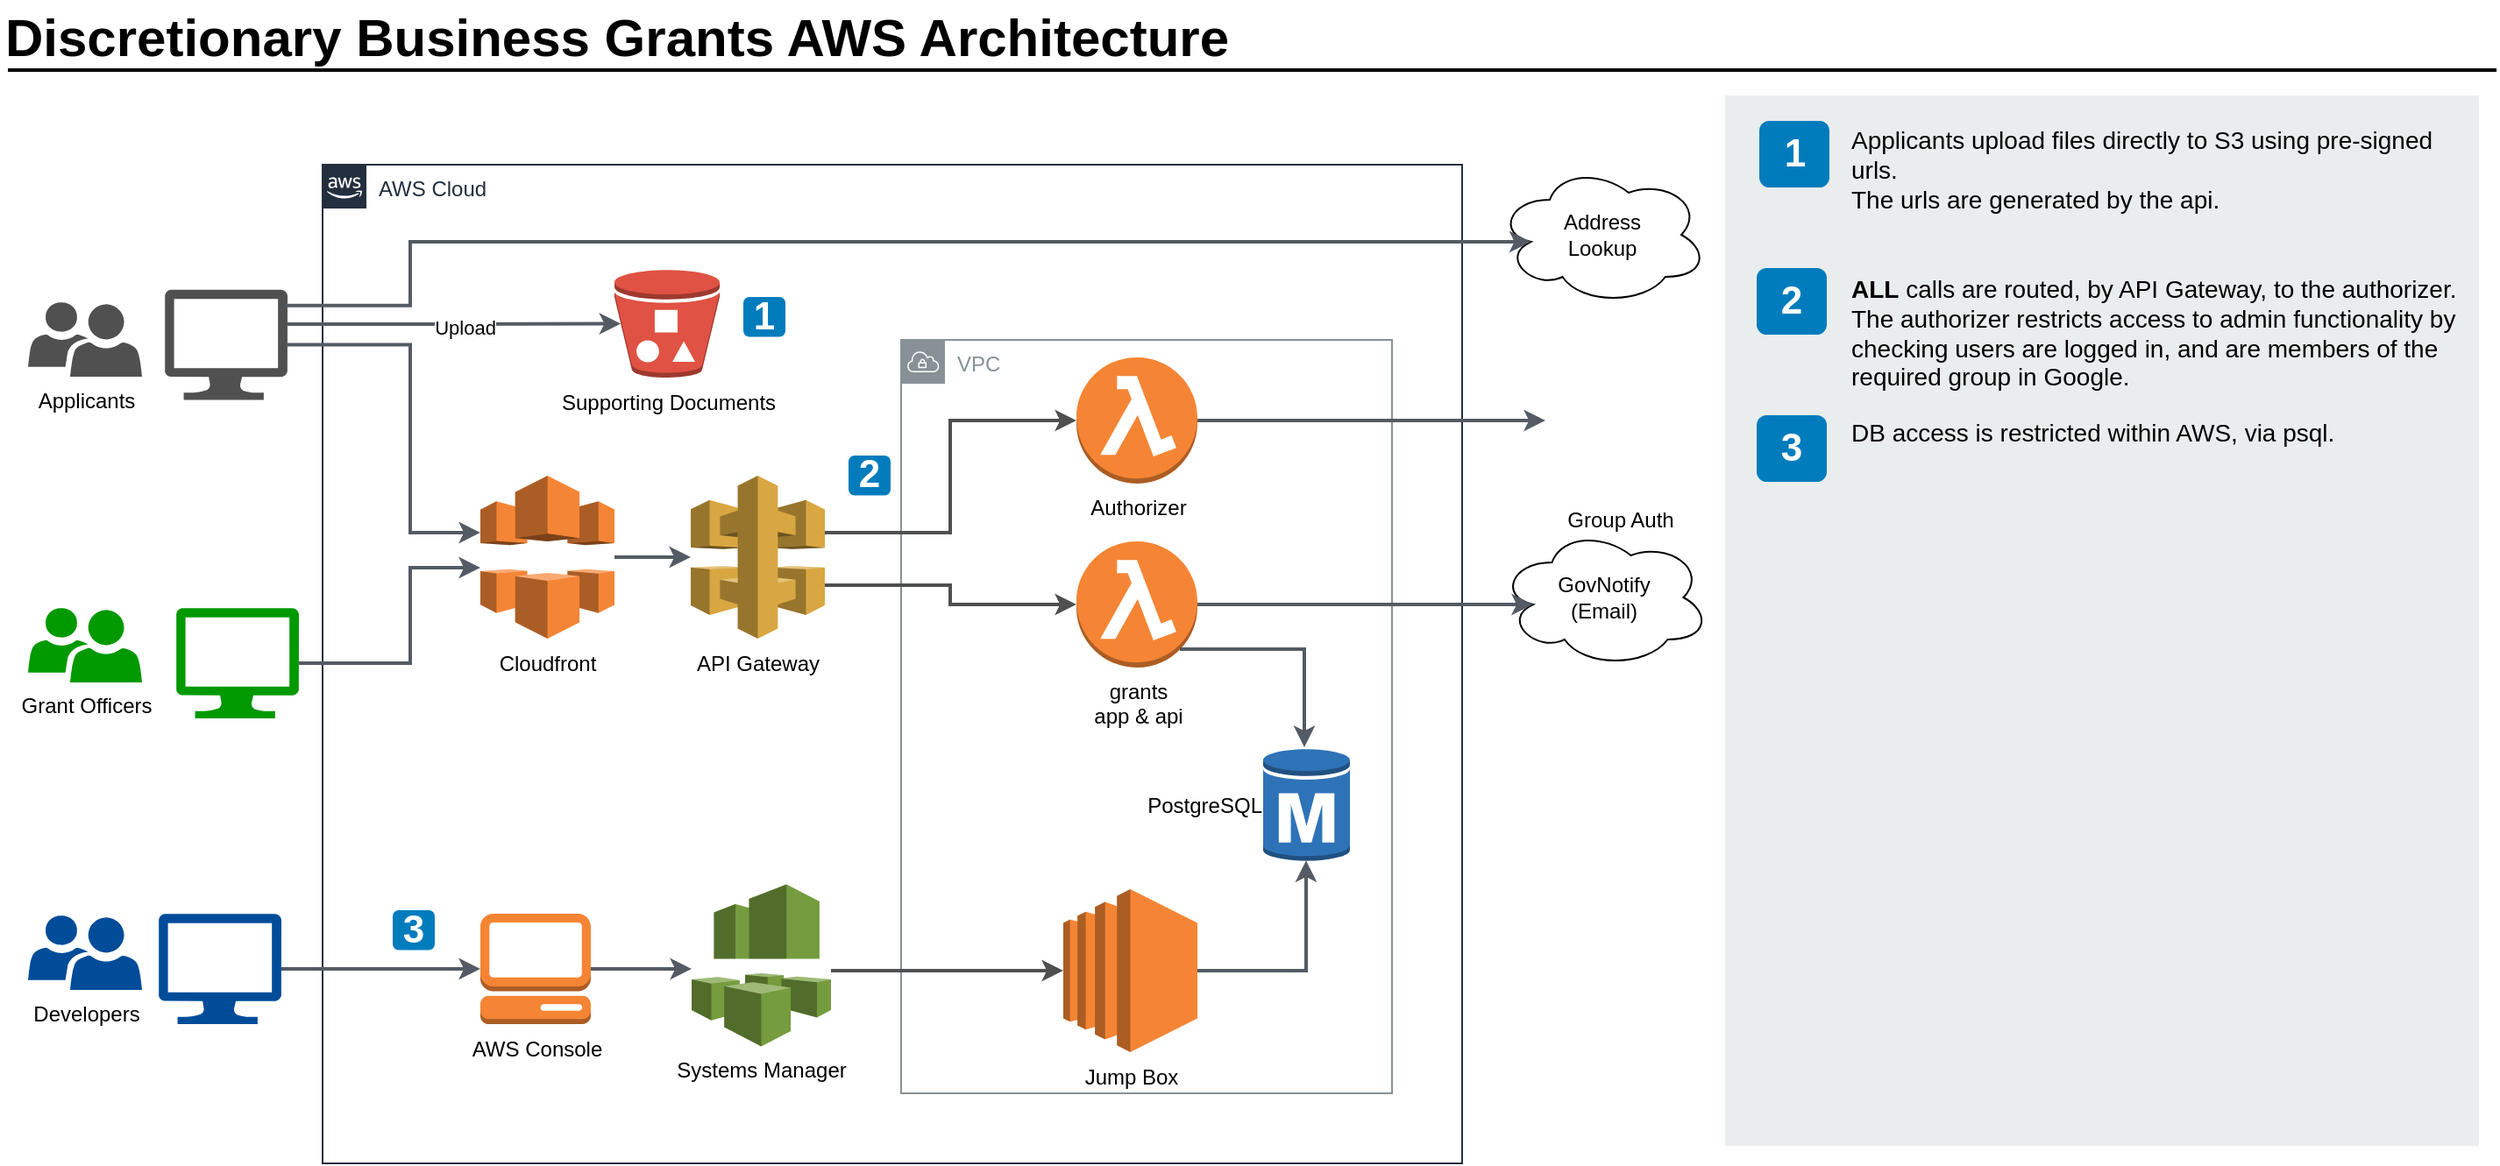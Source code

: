 <mxfile version="13.3.7" type="device"><diagram id="Ht1M8jgEwFfnCIfOTk4-" name="Page-1"><mxGraphModel dx="2062" dy="1164" grid="1" gridSize="10" guides="1" tooltips="1" connect="1" arrows="1" fold="1" page="1" pageScale="1" pageWidth="827" pageHeight="1169" math="0" shadow="0"><root><mxCell id="0"/><mxCell id="1" parent="0"/><mxCell id="jZVaUwOg5UY3L9NAnvdq-71" value="AWS Cloud" style="points=[[0,0],[0.25,0],[0.5,0],[0.75,0],[1,0],[1,0.25],[1,0.5],[1,0.75],[1,1],[0.75,1],[0.5,1],[0.25,1],[0,1],[0,0.75],[0,0.5],[0,0.25]];outlineConnect=0;gradientColor=none;html=1;whiteSpace=wrap;fontSize=12;fontStyle=0;shape=mxgraph.aws4.group;grIcon=mxgraph.aws4.group_aws_cloud_alt;strokeColor=#232F3E;fillColor=none;verticalAlign=top;align=left;spacingLeft=30;fontColor=#232F3E;dashed=0;labelBackgroundColor=none;" parent="1" vertex="1"><mxGeometry x="220" y="120" width="650" height="570" as="geometry"/></mxCell><mxCell id="-VrpMOH5l4xPmpPN128O-1" value="VPC" style="outlineConnect=0;gradientColor=none;html=1;whiteSpace=wrap;fontSize=12;fontStyle=0;shape=mxgraph.aws4.group;grIcon=mxgraph.aws4.group_vpc;strokeColor=#879196;fillColor=none;verticalAlign=top;align=left;spacingLeft=30;fontColor=#879196;dashed=0;" vertex="1" parent="1"><mxGeometry x="550" y="220" width="280" height="430" as="geometry"/></mxCell><mxCell id="jZVaUwOg5UY3L9NAnvdq-110" style="edgeStyle=elbowEdgeStyle;rounded=0;orthogonalLoop=1;jettySize=auto;html=1;endArrow=classic;endFill=1;strokeColor=#545B64;strokeWidth=2;fontSize=14;exitX=1;exitY=0.5;exitDx=0;exitDy=0;exitPerimeter=0;" parent="1" source="qluWagisSRaUKd1IlrJx-12" target="4of6eZEqvKhnvOZZNbBd-3" edge="1"><mxGeometry relative="1" as="geometry"><mxPoint x="240" y="418" as="sourcePoint"/><Array as="points"><mxPoint x="270" y="330"/><mxPoint x="270" y="340"/><mxPoint x="270" y="298"/></Array></mxGeometry></mxCell><mxCell id="jZVaUwOg5UY3L9NAnvdq-158" style="edgeStyle=elbowEdgeStyle;rounded=0;orthogonalLoop=1;jettySize=auto;html=1;endArrow=classic;endFill=1;strokeColor=#545B64;strokeWidth=2;fontSize=14;entryX=0.06;entryY=0.5;entryDx=0;entryDy=0;entryPerimeter=0;" parent="1" source="qluWagisSRaUKd1IlrJx-12" target="qluWagisSRaUKd1IlrJx-1" edge="1"><mxGeometry relative="1" as="geometry"><mxPoint x="240" y="382" as="sourcePoint"/><mxPoint x="830" y="194" as="targetPoint"/><Array as="points"><mxPoint x="290" y="211"/></Array></mxGeometry></mxCell><mxCell id="qluWagisSRaUKd1IlrJx-15" value="&lt;div&gt;Upload&lt;br&gt;&lt;/div&gt;" style="edgeLabel;html=1;align=center;verticalAlign=middle;resizable=0;points=[];" parent="jZVaUwOg5UY3L9NAnvdq-158" vertex="1" connectable="0"><mxGeometry x="0.061" y="-2" relative="1" as="geometry"><mxPoint as="offset"/></mxGeometry></mxCell><mxCell id="-QjtrjUzRDEMRZ5MF8oH-46" value="" style="rounded=0;whiteSpace=wrap;html=1;fillColor=#EAEDED;fontSize=22;fontColor=#FFFFFF;strokeColor=none;labelBackgroundColor=none;" parent="1" vertex="1"><mxGeometry x="1020" y="80.5" width="430" height="599.5" as="geometry"/></mxCell><mxCell id="-QjtrjUzRDEMRZ5MF8oH-36" value="1" style="rounded=1;whiteSpace=wrap;html=1;fillColor=#007CBD;strokeColor=none;fontColor=#FFFFFF;fontStyle=1;fontSize=22;labelBackgroundColor=none;" parent="1" vertex="1"><mxGeometry x="1039.5" y="95" width="40" height="38" as="geometry"/></mxCell><mxCell id="-QjtrjUzRDEMRZ5MF8oH-37" value="2" style="rounded=1;whiteSpace=wrap;html=1;fillColor=#007CBD;strokeColor=none;fontColor=#FFFFFF;fontStyle=1;fontSize=22;labelBackgroundColor=none;" parent="1" vertex="1"><mxGeometry x="1038" y="179" width="40" height="38" as="geometry"/></mxCell><mxCell id="-QjtrjUzRDEMRZ5MF8oH-38" value="3" style="rounded=1;whiteSpace=wrap;html=1;fillColor=#007CBD;strokeColor=none;fontColor=#FFFFFF;fontStyle=1;fontSize=22;labelBackgroundColor=none;" parent="1" vertex="1"><mxGeometry x="1038" y="263" width="40" height="38" as="geometry"/></mxCell><mxCell id="-QjtrjUzRDEMRZ5MF8oH-47" value="Discretionary Business Grants AWS Architecture" style="text;html=1;resizable=0;points=[];autosize=1;align=left;verticalAlign=top;spacingTop=-4;fontSize=30;fontStyle=1;labelBackgroundColor=none;" parent="1" vertex="1"><mxGeometry x="36.5" y="26.5" width="720" height="40" as="geometry"/></mxCell><mxCell id="SCVMTBWpLvtzJIhz15lM-1" value="" style="line;strokeWidth=2;html=1;fontSize=14;labelBackgroundColor=none;" parent="1" vertex="1"><mxGeometry x="40.5" y="65.5" width="1419.5" height="1" as="geometry"/></mxCell><mxCell id="SCVMTBWpLvtzJIhz15lM-6" value="&lt;span&gt;Applicants upload files directly to S3 using pre-signed urls.&lt;br&gt;The urls are generated by the api.&lt;br&gt;&lt;/span&gt;" style="text;html=1;align=left;verticalAlign=top;spacingTop=-4;fontSize=14;labelBackgroundColor=none;whiteSpace=wrap;" parent="1" vertex="1"><mxGeometry x="1090" y="94.5" width="350" height="75" as="geometry"/></mxCell><mxCell id="SCVMTBWpLvtzJIhz15lM-7" value="&lt;b&gt;ALL&lt;/b&gt; calls are routed, by API Gateway, to the authorizer.&lt;br&gt;The authorizer restricts access to admin functionality by checking users are logged in, and are members of the required group in Google. " style="text;html=1;align=left;verticalAlign=top;spacingTop=-4;fontSize=14;labelBackgroundColor=none;whiteSpace=wrap;" parent="1" vertex="1"><mxGeometry x="1090" y="179.5" width="350" height="75" as="geometry"/></mxCell><mxCell id="SCVMTBWpLvtzJIhz15lM-9" value="&lt;span&gt;DB access is restricted within AWS, via psql.&lt;br&gt;&lt;/span&gt;" style="text;html=1;align=left;verticalAlign=top;spacingTop=-4;fontSize=14;labelBackgroundColor=none;whiteSpace=wrap;" parent="1" vertex="1"><mxGeometry x="1090" y="261.5" width="350" height="75" as="geometry"/></mxCell><mxCell id="jZVaUwOg5UY3L9NAnvdq-102" value="2" style="rounded=1;whiteSpace=wrap;html=1;fillColor=#007CBD;strokeColor=none;fontColor=#FFFFFF;fontStyle=1;fontSize=22;labelBackgroundColor=none;aspect=fixed;" parent="1" vertex="1"><mxGeometry x="520" y="285.95" width="24" height="22.8" as="geometry"/></mxCell><mxCell id="4of6eZEqvKhnvOZZNbBd-3" value="&lt;div&gt;Cloudfront&lt;/div&gt;" style="outlineConnect=0;dashed=0;verticalLabelPosition=bottom;verticalAlign=top;align=center;html=1;shape=mxgraph.aws3.cloudfront;fillColor=#F58536;gradientColor=none;" parent="1" vertex="1"><mxGeometry x="310" y="297.5" width="76.5" height="93" as="geometry"/></mxCell><mxCell id="-VrpMOH5l4xPmpPN128O-3" style="edgeStyle=orthogonalEdgeStyle;rounded=0;orthogonalLoop=1;jettySize=auto;html=1;strokeColor=#505050;strokeWidth=2;" edge="1" parent="1" source="4of6eZEqvKhnvOZZNbBd-4" target="4of6eZEqvKhnvOZZNbBd-5"><mxGeometry relative="1" as="geometry"><Array as="points"><mxPoint x="578" y="330"/><mxPoint x="578" y="266"/></Array></mxGeometry></mxCell><mxCell id="-VrpMOH5l4xPmpPN128O-4" style="edgeStyle=orthogonalEdgeStyle;rounded=0;orthogonalLoop=1;jettySize=auto;html=1;entryX=0;entryY=0.5;entryDx=0;entryDy=0;entryPerimeter=0;strokeColor=#505050;strokeWidth=2;" edge="1" parent="1" source="4of6eZEqvKhnvOZZNbBd-4" target="4of6eZEqvKhnvOZZNbBd-6"><mxGeometry relative="1" as="geometry"><Array as="points"><mxPoint x="578" y="360"/><mxPoint x="578" y="371"/></Array></mxGeometry></mxCell><mxCell id="4of6eZEqvKhnvOZZNbBd-4" value="&lt;div&gt;API Gateway&lt;/div&gt;" style="outlineConnect=0;dashed=0;verticalLabelPosition=bottom;verticalAlign=top;align=center;html=1;shape=mxgraph.aws3.api_gateway;fillColor=#D9A741;gradientColor=none;" parent="1" vertex="1"><mxGeometry x="430" y="297.5" width="76.5" height="93" as="geometry"/></mxCell><mxCell id="4of6eZEqvKhnvOZZNbBd-5" value="&lt;div&gt;Authorizer&lt;/div&gt;" style="outlineConnect=0;dashed=0;verticalLabelPosition=bottom;verticalAlign=top;align=center;html=1;shape=mxgraph.aws3.lambda_function;fillColor=#F58534;gradientColor=none;" parent="1" vertex="1"><mxGeometry x="650" y="230" width="69" height="72" as="geometry"/></mxCell><mxCell id="4of6eZEqvKhnvOZZNbBd-6" value="grants&lt;br&gt;&lt;div&gt;app &amp;amp; api&lt;/div&gt;" style="outlineConnect=0;dashed=0;verticalLabelPosition=bottom;verticalAlign=top;align=center;html=1;shape=mxgraph.aws3.lambda_function;fillColor=#F58534;gradientColor=none;" parent="1" vertex="1"><mxGeometry x="650" y="335" width="69" height="72" as="geometry"/></mxCell><mxCell id="-VrpMOH5l4xPmpPN128O-6" style="edgeStyle=orthogonalEdgeStyle;rounded=0;orthogonalLoop=1;jettySize=auto;html=1;entryX=0;entryY=0.5;entryDx=0;entryDy=0;entryPerimeter=0;strokeColor=#505050;strokeWidth=2;" edge="1" parent="1" source="4of6eZEqvKhnvOZZNbBd-7" target="qluWagisSRaUKd1IlrJx-11"><mxGeometry relative="1" as="geometry"><Array as="points"><mxPoint x="550" y="580"/><mxPoint x="550" y="580"/></Array></mxGeometry></mxCell><mxCell id="4of6eZEqvKhnvOZZNbBd-7" value="&lt;div&gt;Systems Manager&lt;/div&gt;" style="outlineConnect=0;dashed=0;verticalLabelPosition=bottom;verticalAlign=top;align=center;html=1;shape=mxgraph.aws3.ec2_systems_manager;fillColor=#759C3E;gradientColor=none;" parent="1" vertex="1"><mxGeometry x="430.5" y="530.75" width="79.5" height="92.5" as="geometry"/></mxCell><mxCell id="4of6eZEqvKhnvOZZNbBd-8" value="PostgreSQL " style="outlineConnect=0;dashed=0;verticalLabelPosition=middle;verticalAlign=middle;align=right;html=1;shape=mxgraph.aws3.rds_db_instance;fillColor=#2E73B8;gradientColor=none;labelPosition=left;" parent="1" vertex="1"><mxGeometry x="756.5" y="452.5" width="49.5" height="66" as="geometry"/></mxCell><mxCell id="4of6eZEqvKhnvOZZNbBd-9" value="&lt;div&gt;Group Auth&lt;/div&gt;" style="shape=image;html=1;verticalAlign=top;verticalLabelPosition=bottom;labelBackgroundColor=#ffffff;imageAspect=0;aspect=fixed;image=https://cdn0.iconfinder.com/data/icons/social-network-9/50/2-128.png" parent="1" vertex="1"><mxGeometry x="917.5" y="223.25" width="85.5" height="85.5" as="geometry"/></mxCell><mxCell id="4of6eZEqvKhnvOZZNbBd-10" value="AWS Console" style="outlineConnect=0;dashed=0;verticalLabelPosition=bottom;verticalAlign=top;align=center;html=1;shape=mxgraph.aws3.management_console;fillColor=#F58534;gradientColor=none;" parent="1" vertex="1"><mxGeometry x="310" y="547.5" width="63" height="63" as="geometry"/></mxCell><mxCell id="4of6eZEqvKhnvOZZNbBd-11" value="&lt;div&gt;Applicants&lt;/div&gt;" style="pointerEvents=1;shadow=0;dashed=0;html=1;strokeColor=none;labelPosition=center;verticalLabelPosition=bottom;verticalAlign=top;align=center;fillColor=#505050;shape=mxgraph.mscae.intune.user_group;aspect=fixed;" parent="1" vertex="1"><mxGeometry x="52" y="198.5" width="65" height="42.47" as="geometry"/></mxCell><mxCell id="qluWagisSRaUKd1IlrJx-2" value="&lt;div&gt;Grant Officers&lt;/div&gt;&lt;div&gt;&lt;br&gt;&lt;/div&gt;" style="pointerEvents=1;shadow=0;dashed=0;html=1;strokeColor=none;labelPosition=center;verticalLabelPosition=bottom;verticalAlign=top;align=center;shape=mxgraph.mscae.intune.user_group;fillColor=#009900;aspect=fixed;" parent="1" vertex="1"><mxGeometry x="52" y="373" width="65" height="42.47" as="geometry"/></mxCell><mxCell id="qluWagisSRaUKd1IlrJx-1" value="&lt;div&gt;Supporting Documents&lt;/div&gt;" style="outlineConnect=0;dashed=0;verticalLabelPosition=bottom;verticalAlign=top;align=center;html=1;shape=mxgraph.aws3.bucket_with_objects;fillColor=#E05243;gradientColor=none;" parent="1" vertex="1"><mxGeometry x="386.5" y="180" width="60" height="61.5" as="geometry"/></mxCell><mxCell id="qluWagisSRaUKd1IlrJx-4" value="Developers" style="pointerEvents=1;shadow=0;dashed=0;html=1;strokeColor=none;labelPosition=center;verticalLabelPosition=bottom;verticalAlign=top;align=center;shape=mxgraph.mscae.intune.user_group;fillColor=#004C99;aspect=fixed;" parent="1" vertex="1"><mxGeometry x="52" y="548.5" width="65" height="42.47" as="geometry"/></mxCell><mxCell id="qluWagisSRaUKd1IlrJx-6" value="GovNotify&lt;br&gt;(Email)" style="ellipse;shape=cloud;whiteSpace=wrap;html=1;fillColor=none;" parent="1" vertex="1"><mxGeometry x="891.25" y="327" width="120" height="80" as="geometry"/></mxCell><mxCell id="qluWagisSRaUKd1IlrJx-7" value="Address&lt;br&gt;Lookup" style="ellipse;shape=cloud;whiteSpace=wrap;html=1;fillColor=none;" parent="1" vertex="1"><mxGeometry x="890" y="120" width="120" height="80" as="geometry"/></mxCell><mxCell id="qluWagisSRaUKd1IlrJx-11" value="&lt;div&gt;Jump Box&lt;/div&gt;&lt;div&gt;&lt;br&gt;&lt;/div&gt;" style="outlineConnect=0;dashed=0;verticalLabelPosition=bottom;verticalAlign=top;align=center;html=1;shape=mxgraph.aws3.ec2;fillColor=#F58534;gradientColor=none;" parent="1" vertex="1"><mxGeometry x="642.5" y="533.5" width="76.5" height="93" as="geometry"/></mxCell><mxCell id="qluWagisSRaUKd1IlrJx-12" value="" style="aspect=fixed;pointerEvents=1;shadow=0;dashed=0;html=1;strokeColor=none;labelPosition=center;verticalLabelPosition=bottom;verticalAlign=top;align=center;shape=mxgraph.azure.computer;fillColor=#505050;" parent="1" vertex="1"><mxGeometry x="130" y="191.25" width="70" height="63" as="geometry"/></mxCell><mxCell id="qluWagisSRaUKd1IlrJx-13" value="" style="aspect=fixed;pointerEvents=1;shadow=0;dashed=0;html=1;strokeColor=none;labelPosition=center;verticalLabelPosition=bottom;verticalAlign=top;align=center;shape=mxgraph.azure.computer;fillColor=#009900;" parent="1" vertex="1"><mxGeometry x="136.5" y="373" width="70" height="63" as="geometry"/></mxCell><mxCell id="qluWagisSRaUKd1IlrJx-14" value="" style="aspect=fixed;pointerEvents=1;shadow=0;dashed=0;html=1;strokeColor=none;labelPosition=center;verticalLabelPosition=bottom;verticalAlign=top;align=center;shape=mxgraph.azure.computer;fillColor=#004C99;" parent="1" vertex="1"><mxGeometry x="126.5" y="547.5" width="70" height="63" as="geometry"/></mxCell><mxCell id="qluWagisSRaUKd1IlrJx-16" value="1" style="rounded=1;whiteSpace=wrap;html=1;fillColor=#007CBD;strokeColor=none;fontColor=#FFFFFF;fontStyle=1;fontSize=22;labelBackgroundColor=none;aspect=fixed;" parent="1" vertex="1"><mxGeometry x="460" y="195.5" width="24" height="22.8" as="geometry"/></mxCell><mxCell id="qluWagisSRaUKd1IlrJx-17" style="edgeStyle=elbowEdgeStyle;rounded=0;orthogonalLoop=1;jettySize=auto;html=1;endArrow=classic;endFill=1;strokeColor=#545B64;strokeWidth=2;fontSize=14;entryX=0;entryY=0.5;entryDx=0;entryDy=0;entryPerimeter=0;" parent="1" source="qluWagisSRaUKd1IlrJx-14" target="4of6eZEqvKhnvOZZNbBd-10" edge="1"><mxGeometry relative="1" as="geometry"><mxPoint x="240" y="560.5" as="sourcePoint"/><mxPoint x="350" y="440.5" as="targetPoint"/></mxGeometry></mxCell><mxCell id="qluWagisSRaUKd1IlrJx-18" style="edgeStyle=elbowEdgeStyle;rounded=0;orthogonalLoop=1;jettySize=auto;html=1;endArrow=classic;endFill=1;strokeColor=#545B64;strokeWidth=2;fontSize=14;exitX=1;exitY=0.5;exitDx=0;exitDy=0;exitPerimeter=0;" parent="1" source="4of6eZEqvKhnvOZZNbBd-10" target="4of6eZEqvKhnvOZZNbBd-7" edge="1"><mxGeometry relative="1" as="geometry"><mxPoint x="260" y="438" as="sourcePoint"/><mxPoint x="370" y="318" as="targetPoint"/><Array as="points"><mxPoint x="440" y="579"/></Array></mxGeometry></mxCell><mxCell id="qluWagisSRaUKd1IlrJx-19" style="edgeStyle=elbowEdgeStyle;rounded=0;orthogonalLoop=1;jettySize=auto;html=1;endArrow=classic;endFill=1;strokeColor=#545B64;strokeWidth=2;fontSize=14;" parent="1" source="4of6eZEqvKhnvOZZNbBd-3" target="4of6eZEqvKhnvOZZNbBd-4" edge="1"><mxGeometry relative="1" as="geometry"><mxPoint x="430" y="300" as="sourcePoint"/><mxPoint x="360" y="308" as="targetPoint"/></mxGeometry></mxCell><mxCell id="qluWagisSRaUKd1IlrJx-22" value="" style="edgeStyle=elbowEdgeStyle;rounded=0;orthogonalLoop=1;jettySize=auto;html=1;endArrow=classic;endFill=1;strokeColor=#545B64;strokeWidth=2;fontSize=14;exitX=0.855;exitY=0.855;exitDx=0;exitDy=0;exitPerimeter=0;" parent="1" source="4of6eZEqvKhnvOZZNbBd-6" target="4of6eZEqvKhnvOZZNbBd-8" edge="1"><mxGeometry relative="1" as="geometry"><Array as="points"><mxPoint x="780" y="371"/><mxPoint x="780" y="420"/></Array><mxPoint x="711.5" y="471" as="sourcePoint"/><mxPoint x="748" y="600" as="targetPoint"/></mxGeometry></mxCell><mxCell id="qluWagisSRaUKd1IlrJx-25" style="edgeStyle=elbowEdgeStyle;rounded=0;orthogonalLoop=1;jettySize=auto;html=1;endArrow=classic;endFill=1;strokeColor=#545B64;strokeWidth=2;fontSize=14;" parent="1" source="4of6eZEqvKhnvOZZNbBd-5" target="4of6eZEqvKhnvOZZNbBd-9" edge="1"><mxGeometry relative="1" as="geometry"><mxPoint x="436.5" y="308" as="sourcePoint"/><mxPoint x="635" y="471" as="targetPoint"/><Array as="points"/></mxGeometry></mxCell><mxCell id="qluWagisSRaUKd1IlrJx-27" value="" style="edgeStyle=elbowEdgeStyle;rounded=0;orthogonalLoop=1;jettySize=auto;html=1;endArrow=classic;endFill=1;strokeColor=#545B64;strokeWidth=2;fontSize=14;entryX=0.5;entryY=0.98;entryDx=0;entryDy=0;entryPerimeter=0;" parent="1" source="qluWagisSRaUKd1IlrJx-11" target="4of6eZEqvKhnvOZZNbBd-8" edge="1"><mxGeometry relative="1" as="geometry"><Array as="points"><mxPoint x="781" y="500"/><mxPoint x="845" y="480"/><mxPoint x="980" y="600"/><mxPoint x="800" y="440"/></Array><mxPoint x="980" y="620" as="sourcePoint"/><mxPoint x="906.5" y="540.5" as="targetPoint"/></mxGeometry></mxCell><mxCell id="qluWagisSRaUKd1IlrJx-30" style="edgeStyle=elbowEdgeStyle;rounded=0;orthogonalLoop=1;jettySize=auto;html=1;endArrow=classic;endFill=1;strokeColor=#545B64;strokeWidth=2;fontSize=14;" parent="1" source="qluWagisSRaUKd1IlrJx-13" target="4of6eZEqvKhnvOZZNbBd-3" edge="1"><mxGeometry relative="1" as="geometry"><mxPoint x="436.5" y="308" as="sourcePoint"/><mxPoint x="635" y="471" as="targetPoint"/><Array as="points"><mxPoint x="270" y="350"/><mxPoint x="270" y="320"/></Array></mxGeometry></mxCell><mxCell id="qluWagisSRaUKd1IlrJx-33" value="" style="rounded=0;orthogonalLoop=1;jettySize=auto;html=1;endArrow=classic;endFill=1;strokeColor=#545B64;strokeWidth=2;fontSize=14;exitX=1;exitY=0.5;exitDx=0;exitDy=0;exitPerimeter=0;entryX=0.16;entryY=0.55;entryDx=0;entryDy=0;entryPerimeter=0;" parent="1" source="4of6eZEqvKhnvOZZNbBd-6" target="qluWagisSRaUKd1IlrJx-6" edge="1"><mxGeometry relative="1" as="geometry"><mxPoint x="729" y="381" as="sourcePoint"/><mxPoint x="830" y="476.5" as="targetPoint"/></mxGeometry></mxCell><mxCell id="qluWagisSRaUKd1IlrJx-34" style="edgeStyle=elbowEdgeStyle;rounded=0;orthogonalLoop=1;jettySize=auto;html=1;endArrow=classic;endFill=1;strokeColor=#545B64;strokeWidth=2;fontSize=14;entryX=0.16;entryY=0.55;entryDx=0;entryDy=0;entryPerimeter=0;exitX=0.983;exitY=0.145;exitDx=0;exitDy=0;exitPerimeter=0;" parent="1" source="qluWagisSRaUKd1IlrJx-12" target="qluWagisSRaUKd1IlrJx-7" edge="1"><mxGeometry relative="1" as="geometry"><mxPoint x="202" y="200" as="sourcePoint"/><mxPoint x="863.6" y="200.5" as="targetPoint"/><Array as="points"><mxPoint x="270" y="180"/><mxPoint x="250" y="180"/><mxPoint x="270" y="180"/><mxPoint x="380" y="130"/><mxPoint x="270" y="180"/><mxPoint x="270" y="230"/><mxPoint x="250" y="204"/><mxPoint x="290" y="190"/><mxPoint x="200" y="220"/><mxPoint x="330" y="204"/><mxPoint x="400" y="204"/><mxPoint x="530" y="690"/><mxPoint x="440" y="322"/></Array></mxGeometry></mxCell><mxCell id="qluWagisSRaUKd1IlrJx-36" value="3" style="rounded=1;whiteSpace=wrap;html=1;fillColor=#007CBD;strokeColor=none;fontColor=#FFFFFF;fontStyle=1;fontSize=22;labelBackgroundColor=none;aspect=fixed;" parent="1" vertex="1"><mxGeometry x="260" y="545.5" width="24" height="22.8" as="geometry"/></mxCell></root></mxGraphModel></diagram></mxfile>